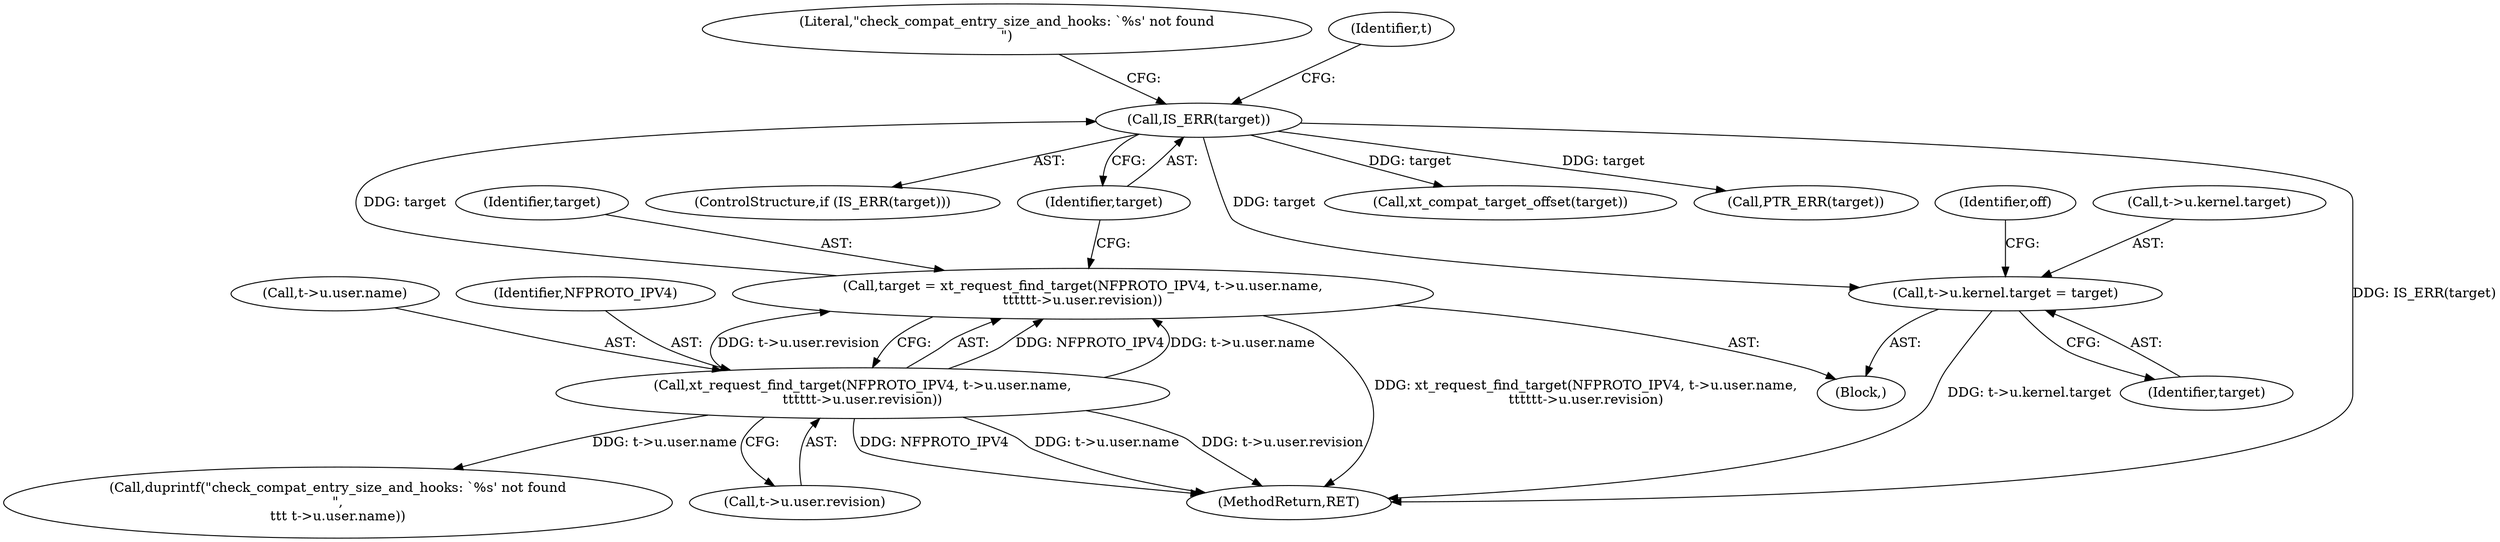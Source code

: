 digraph "0_linux_ce683e5f9d045e5d67d1312a42b359cb2ab2a13c_1@pointer" {
"1000253" [label="(Call,t->u.kernel.target = target)"];
"1000236" [label="(Call,IS_ERR(target))"];
"1000217" [label="(Call,target = xt_request_find_target(NFPROTO_IPV4, t->u.user.name,\n\t\t\t\t\tt->u.user.revision))"];
"1000219" [label="(Call,xt_request_find_target(NFPROTO_IPV4, t->u.user.name,\n\t\t\t\t\tt->u.user.revision))"];
"1000219" [label="(Call,xt_request_find_target(NFPROTO_IPV4, t->u.user.name,\n\t\t\t\t\tt->u.user.revision))"];
"1000235" [label="(ControlStructure,if (IS_ERR(target)))"];
"1000375" [label="(MethodReturn,RET)"];
"1000253" [label="(Call,t->u.kernel.target = target)"];
"1000237" [label="(Identifier,target)"];
"1000240" [label="(Literal,\"check_compat_entry_size_and_hooks: `%s' not found\n\")"];
"1000217" [label="(Call,target = xt_request_find_target(NFPROTO_IPV4, t->u.user.name,\n\t\t\t\t\tt->u.user.revision))"];
"1000218" [label="(Identifier,target)"];
"1000261" [label="(Identifier,target)"];
"1000220" [label="(Identifier,NFPROTO_IPV4)"];
"1000257" [label="(Identifier,t)"];
"1000264" [label="(Call,xt_compat_target_offset(target))"];
"1000111" [label="(Block,)"];
"1000236" [label="(Call,IS_ERR(target))"];
"1000250" [label="(Call,PTR_ERR(target))"];
"1000239" [label="(Call,duprintf(\"check_compat_entry_size_and_hooks: `%s' not found\n\",\n\t\t\t t->u.user.name))"];
"1000263" [label="(Identifier,off)"];
"1000254" [label="(Call,t->u.kernel.target)"];
"1000221" [label="(Call,t->u.user.name)"];
"1000228" [label="(Call,t->u.user.revision)"];
"1000253" -> "1000111"  [label="AST: "];
"1000253" -> "1000261"  [label="CFG: "];
"1000254" -> "1000253"  [label="AST: "];
"1000261" -> "1000253"  [label="AST: "];
"1000263" -> "1000253"  [label="CFG: "];
"1000253" -> "1000375"  [label="DDG: t->u.kernel.target"];
"1000236" -> "1000253"  [label="DDG: target"];
"1000236" -> "1000235"  [label="AST: "];
"1000236" -> "1000237"  [label="CFG: "];
"1000237" -> "1000236"  [label="AST: "];
"1000240" -> "1000236"  [label="CFG: "];
"1000257" -> "1000236"  [label="CFG: "];
"1000236" -> "1000375"  [label="DDG: IS_ERR(target)"];
"1000217" -> "1000236"  [label="DDG: target"];
"1000236" -> "1000250"  [label="DDG: target"];
"1000236" -> "1000264"  [label="DDG: target"];
"1000217" -> "1000111"  [label="AST: "];
"1000217" -> "1000219"  [label="CFG: "];
"1000218" -> "1000217"  [label="AST: "];
"1000219" -> "1000217"  [label="AST: "];
"1000237" -> "1000217"  [label="CFG: "];
"1000217" -> "1000375"  [label="DDG: xt_request_find_target(NFPROTO_IPV4, t->u.user.name,\n\t\t\t\t\tt->u.user.revision)"];
"1000219" -> "1000217"  [label="DDG: NFPROTO_IPV4"];
"1000219" -> "1000217"  [label="DDG: t->u.user.name"];
"1000219" -> "1000217"  [label="DDG: t->u.user.revision"];
"1000219" -> "1000228"  [label="CFG: "];
"1000220" -> "1000219"  [label="AST: "];
"1000221" -> "1000219"  [label="AST: "];
"1000228" -> "1000219"  [label="AST: "];
"1000219" -> "1000375"  [label="DDG: t->u.user.name"];
"1000219" -> "1000375"  [label="DDG: t->u.user.revision"];
"1000219" -> "1000375"  [label="DDG: NFPROTO_IPV4"];
"1000219" -> "1000239"  [label="DDG: t->u.user.name"];
}
